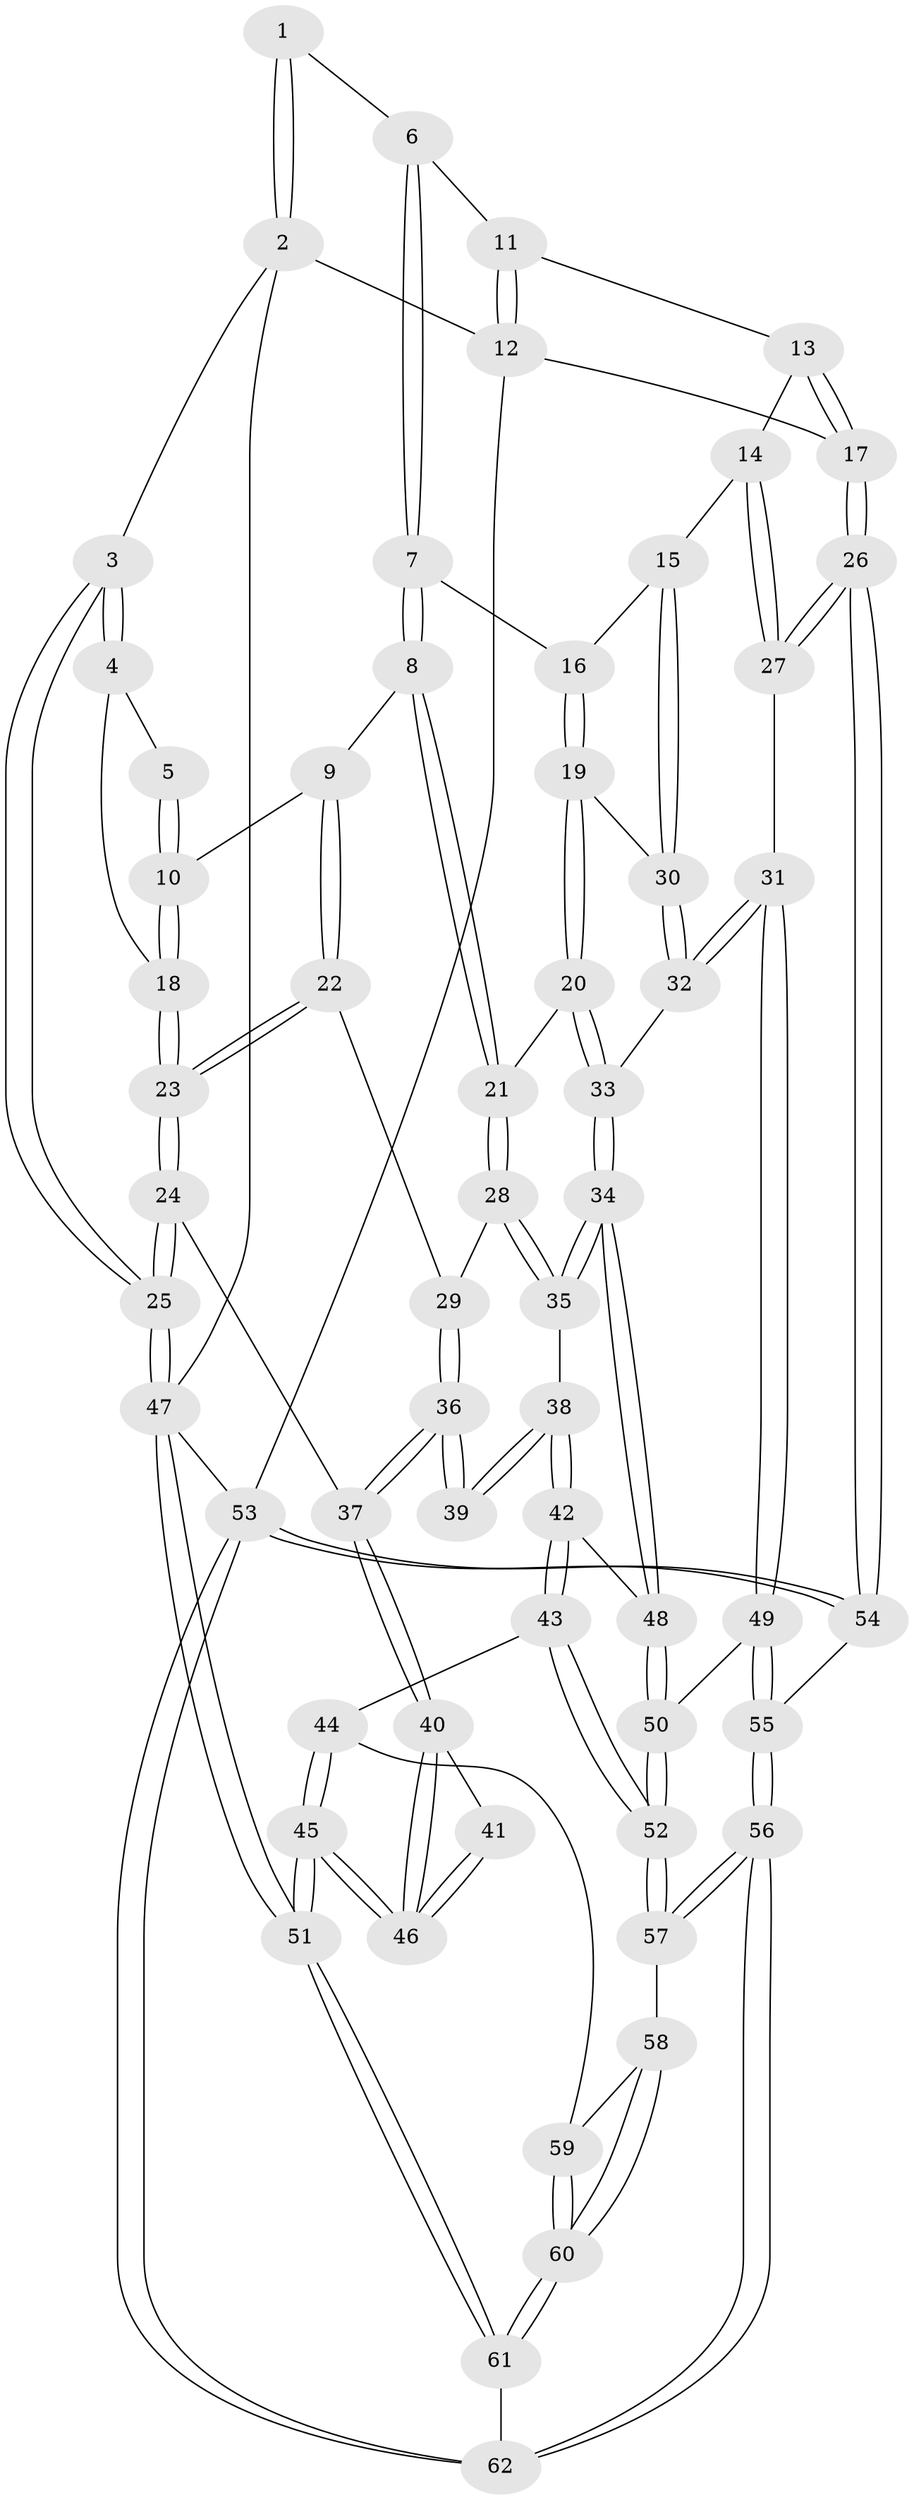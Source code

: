 // Generated by graph-tools (version 1.1) at 2025/17/03/09/25 04:17:07]
// undirected, 62 vertices, 152 edges
graph export_dot {
graph [start="1"]
  node [color=gray90,style=filled];
  1 [pos="+0.31117943258910785+0"];
  2 [pos="+0+0"];
  3 [pos="+0+0"];
  4 [pos="+0.07945981110002076+0.17274657302840377"];
  5 [pos="+0.27517592377947875+0.08284349917427802"];
  6 [pos="+0.6022563007767456+0"];
  7 [pos="+0.6000461406568196+0"];
  8 [pos="+0.40353106527459603+0.2768331453094592"];
  9 [pos="+0.30995043827285995+0.2173130391511225"];
  10 [pos="+0.2797385362905882+0.1739746293947332"];
  11 [pos="+0.8424826734211226+0"];
  12 [pos="+1+0"];
  13 [pos="+0.8543149595845505+0.1495988850497431"];
  14 [pos="+0.8210387654904144+0.2785623722124968"];
  15 [pos="+0.703771091255572+0.2890060049081952"];
  16 [pos="+0.6285479393048412+0.14673744638687578"];
  17 [pos="+1+0.3675849930442343"];
  18 [pos="+0.13665066022706435+0.25951428502918916"];
  19 [pos="+0.4980957419649164+0.3247493855930699"];
  20 [pos="+0.47513464963133695+0.33886958876624057"];
  21 [pos="+0.4301401823177992+0.3376529172433616"];
  22 [pos="+0.214559282241363+0.3775256479194228"];
  23 [pos="+0.11572510691316998+0.372762456148938"];
  24 [pos="+0.010279562640089043+0.450958549542023"];
  25 [pos="+0+0.4482595021894267"];
  26 [pos="+1+0.48854688767117616"];
  27 [pos="+1+0.4899500432504487"];
  28 [pos="+0.4032392787303797+0.38068180772787696"];
  29 [pos="+0.2759923129185001+0.4090377820614056"];
  30 [pos="+0.6905846408124912+0.31710772060573045"];
  31 [pos="+0.8989428888148288+0.5597192669086966"];
  32 [pos="+0.6746029506549608+0.4927643267639839"];
  33 [pos="+0.651722682495385+0.5013898339201422"];
  34 [pos="+0.5906025119920504+0.5620799893719185"];
  35 [pos="+0.41855547256089615+0.47467203709309275"];
  36 [pos="+0.27298809723852235+0.4846052597086127"];
  37 [pos="+0.13749258318080354+0.5752129461284419"];
  38 [pos="+0.36868456685314527+0.5526678966595285"];
  39 [pos="+0.3118572660557975+0.5302327503347244"];
  40 [pos="+0.15111327049491252+0.601144832877712"];
  41 [pos="+0.3033086112883982+0.5372305902556415"];
  42 [pos="+0.3809520293665196+0.6392457357692481"];
  43 [pos="+0.37023699076690947+0.6661531260615653"];
  44 [pos="+0.29656928449673314+0.7203026107296879"];
  45 [pos="+0.19913345959160764+0.728092784571398"];
  46 [pos="+0.19362984525510848+0.7100174577425027"];
  47 [pos="+0+1"];
  48 [pos="+0.5902853087276103+0.5629341900383513"];
  49 [pos="+0.8323955032273067+0.6986594862007308"];
  50 [pos="+0.5960422405185135+0.71890401625258"];
  51 [pos="+0+1"];
  52 [pos="+0.569859657473159+0.7710989621259231"];
  53 [pos="+1+1"];
  54 [pos="+1+0.7918642144453314"];
  55 [pos="+0.8317717117221228+0.7977030180751904"];
  56 [pos="+0.7836590271210179+1"];
  57 [pos="+0.5695559491133415+0.8117730788999918"];
  58 [pos="+0.4985200204612913+0.8496293111267387"];
  59 [pos="+0.3155270149627108+0.7439326422685386"];
  60 [pos="+0.39671117579603105+0.9626845681219288"];
  61 [pos="+0.3313775498764108+1"];
  62 [pos="+0.8344974678610086+1"];
  1 -- 2;
  1 -- 2;
  1 -- 6;
  2 -- 3;
  2 -- 12;
  2 -- 47;
  3 -- 4;
  3 -- 4;
  3 -- 25;
  3 -- 25;
  4 -- 5;
  4 -- 18;
  5 -- 10;
  5 -- 10;
  6 -- 7;
  6 -- 7;
  6 -- 11;
  7 -- 8;
  7 -- 8;
  7 -- 16;
  8 -- 9;
  8 -- 21;
  8 -- 21;
  9 -- 10;
  9 -- 22;
  9 -- 22;
  10 -- 18;
  10 -- 18;
  11 -- 12;
  11 -- 12;
  11 -- 13;
  12 -- 17;
  12 -- 53;
  13 -- 14;
  13 -- 17;
  13 -- 17;
  14 -- 15;
  14 -- 27;
  14 -- 27;
  15 -- 16;
  15 -- 30;
  15 -- 30;
  16 -- 19;
  16 -- 19;
  17 -- 26;
  17 -- 26;
  18 -- 23;
  18 -- 23;
  19 -- 20;
  19 -- 20;
  19 -- 30;
  20 -- 21;
  20 -- 33;
  20 -- 33;
  21 -- 28;
  21 -- 28;
  22 -- 23;
  22 -- 23;
  22 -- 29;
  23 -- 24;
  23 -- 24;
  24 -- 25;
  24 -- 25;
  24 -- 37;
  25 -- 47;
  25 -- 47;
  26 -- 27;
  26 -- 27;
  26 -- 54;
  26 -- 54;
  27 -- 31;
  28 -- 29;
  28 -- 35;
  28 -- 35;
  29 -- 36;
  29 -- 36;
  30 -- 32;
  30 -- 32;
  31 -- 32;
  31 -- 32;
  31 -- 49;
  31 -- 49;
  32 -- 33;
  33 -- 34;
  33 -- 34;
  34 -- 35;
  34 -- 35;
  34 -- 48;
  34 -- 48;
  35 -- 38;
  36 -- 37;
  36 -- 37;
  36 -- 39;
  36 -- 39;
  37 -- 40;
  37 -- 40;
  38 -- 39;
  38 -- 39;
  38 -- 42;
  38 -- 42;
  40 -- 41;
  40 -- 46;
  40 -- 46;
  41 -- 46;
  41 -- 46;
  42 -- 43;
  42 -- 43;
  42 -- 48;
  43 -- 44;
  43 -- 52;
  43 -- 52;
  44 -- 45;
  44 -- 45;
  44 -- 59;
  45 -- 46;
  45 -- 46;
  45 -- 51;
  45 -- 51;
  47 -- 51;
  47 -- 51;
  47 -- 53;
  48 -- 50;
  48 -- 50;
  49 -- 50;
  49 -- 55;
  49 -- 55;
  50 -- 52;
  50 -- 52;
  51 -- 61;
  51 -- 61;
  52 -- 57;
  52 -- 57;
  53 -- 54;
  53 -- 54;
  53 -- 62;
  53 -- 62;
  54 -- 55;
  55 -- 56;
  55 -- 56;
  56 -- 57;
  56 -- 57;
  56 -- 62;
  56 -- 62;
  57 -- 58;
  58 -- 59;
  58 -- 60;
  58 -- 60;
  59 -- 60;
  59 -- 60;
  60 -- 61;
  60 -- 61;
  61 -- 62;
}
